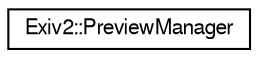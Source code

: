 digraph "Graphical Class Hierarchy"
{
  edge [fontname="FreeSans",fontsize="10",labelfontname="FreeSans",labelfontsize="10"];
  node [fontname="FreeSans",fontsize="10",shape=record];
  rankdir="LR";
  Node1 [label="Exiv2::PreviewManager",height=0.2,width=0.4,color="black", fillcolor="white", style="filled",URL="$classExiv2_1_1PreviewManager.html",tooltip="Class for extracting preview images from image metadata. "];
}
